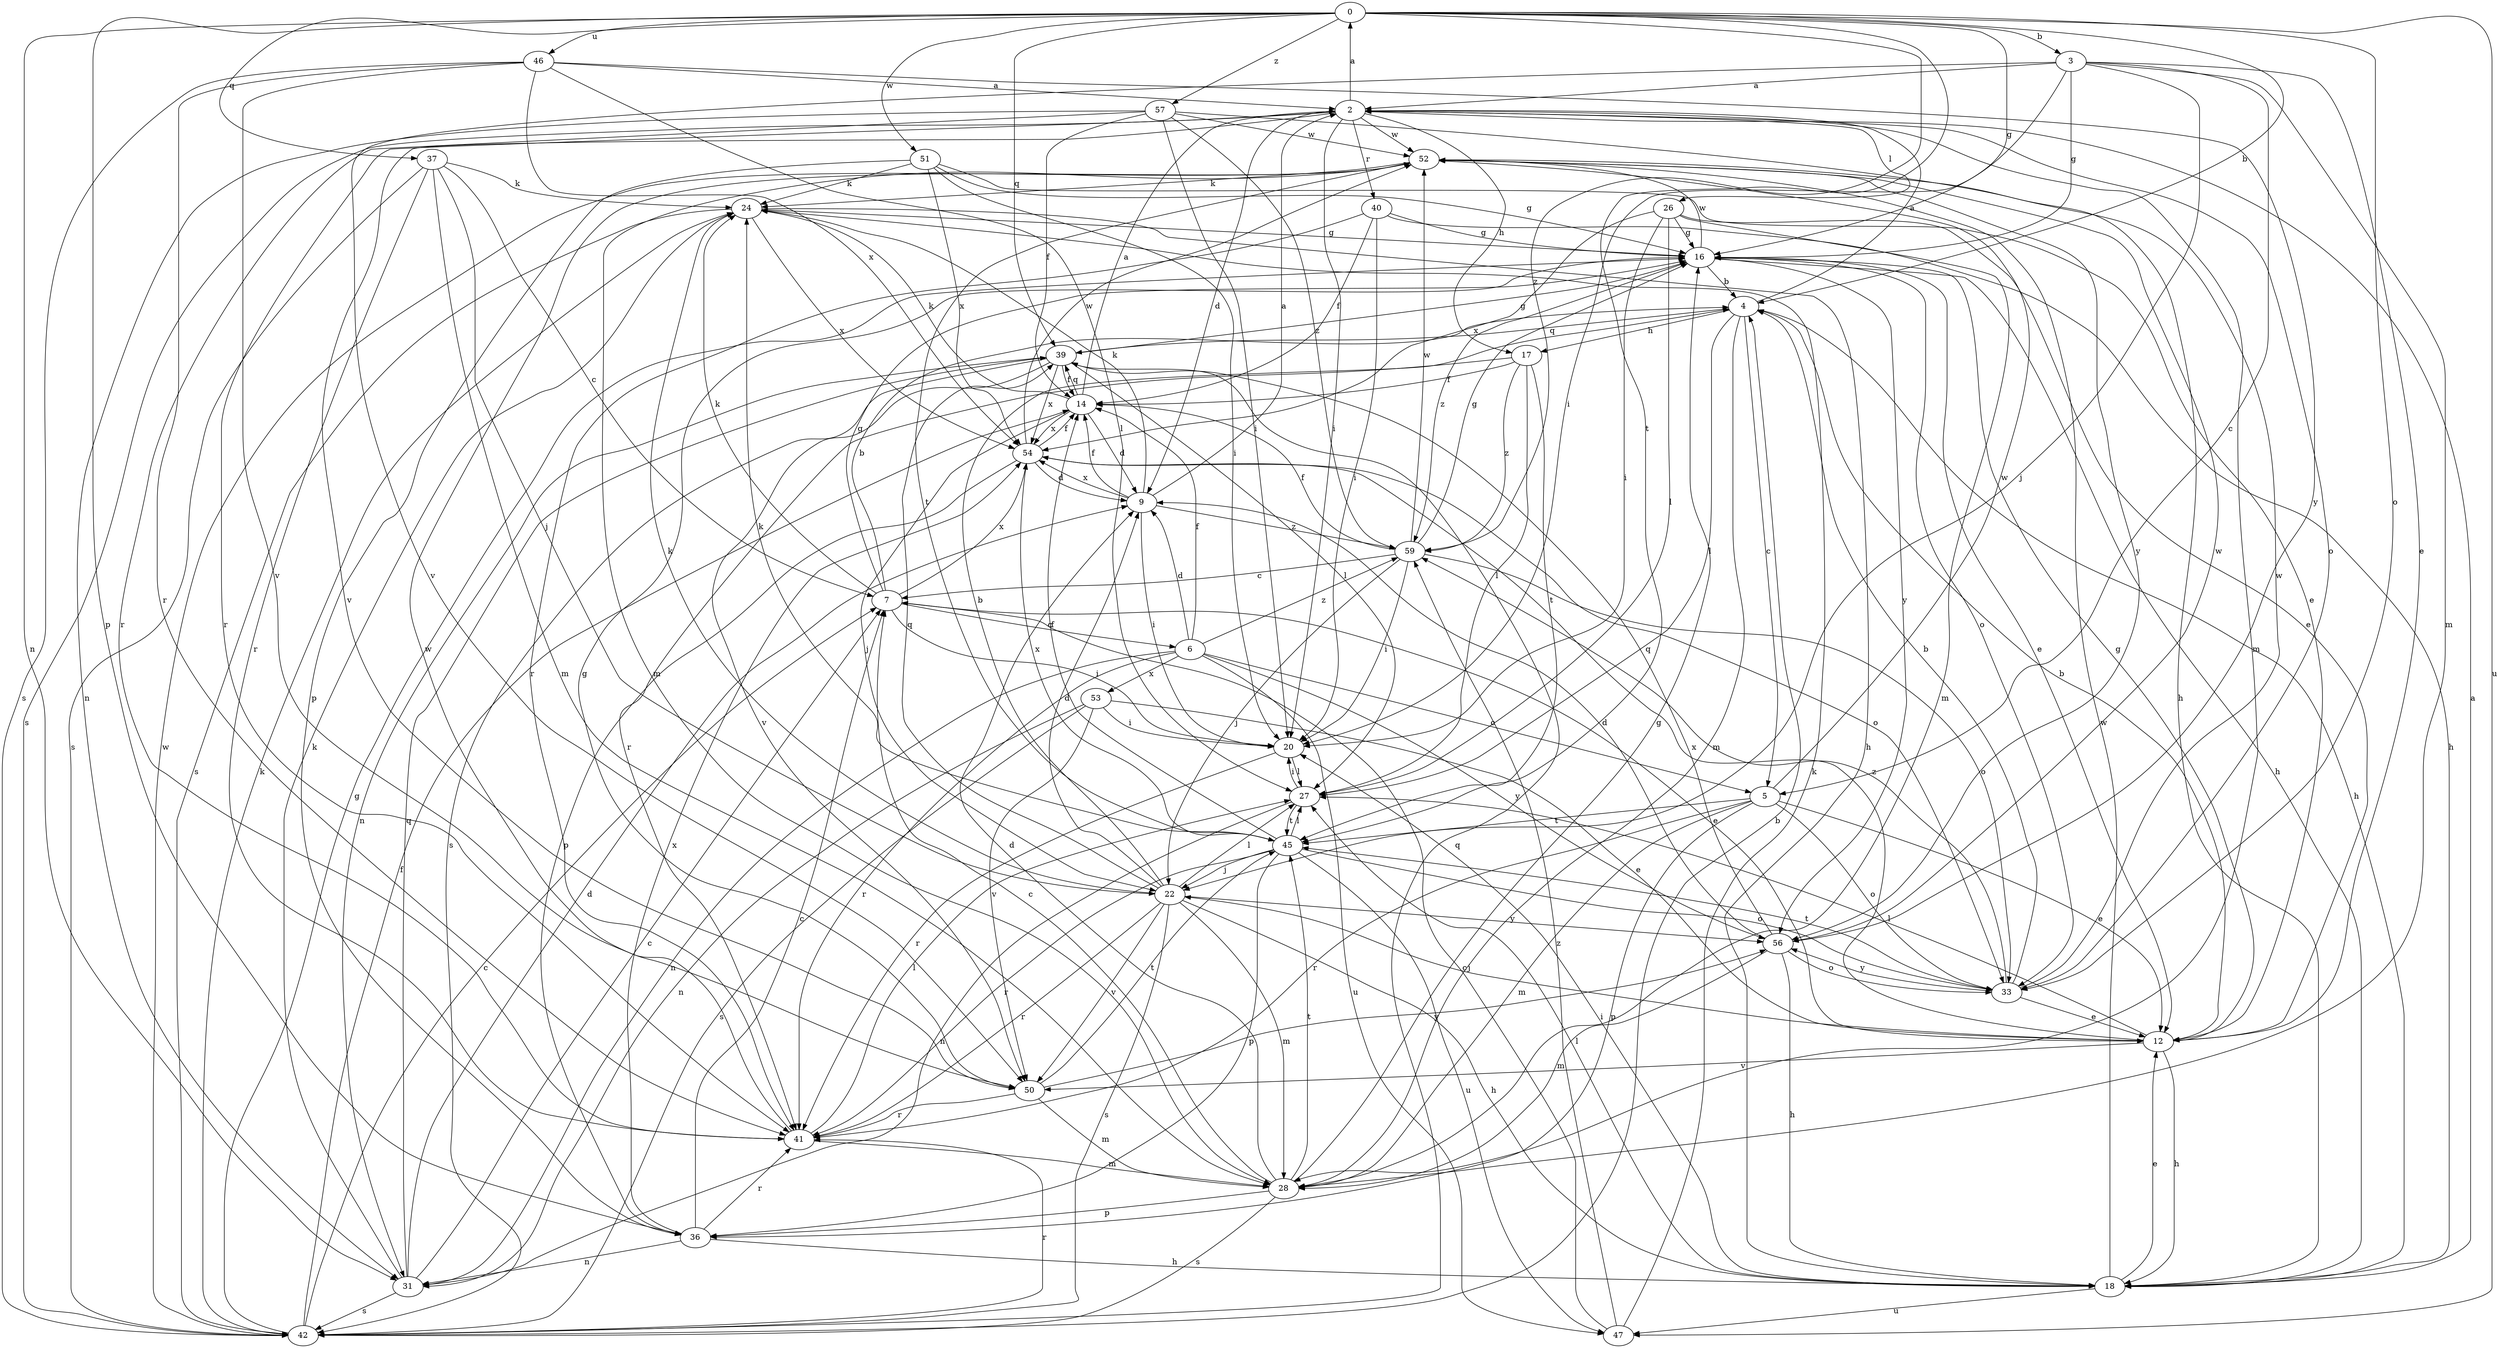 strict digraph  {
0;
2;
3;
4;
5;
6;
7;
9;
12;
14;
16;
17;
18;
20;
22;
24;
26;
27;
28;
31;
33;
36;
37;
39;
40;
41;
42;
45;
46;
47;
50;
51;
52;
53;
54;
56;
57;
59;
0 -> 3  [label=b];
0 -> 4  [label=b];
0 -> 16  [label=g];
0 -> 31  [label=n];
0 -> 33  [label=o];
0 -> 36  [label=p];
0 -> 37  [label=q];
0 -> 39  [label=q];
0 -> 45  [label=t];
0 -> 46  [label=u];
0 -> 47  [label=u];
0 -> 51  [label=w];
0 -> 57  [label=z];
0 -> 59  [label=z];
2 -> 0  [label=a];
2 -> 9  [label=d];
2 -> 17  [label=h];
2 -> 20  [label=i];
2 -> 26  [label=l];
2 -> 28  [label=m];
2 -> 33  [label=o];
2 -> 40  [label=r];
2 -> 41  [label=r];
2 -> 42  [label=s];
2 -> 50  [label=v];
2 -> 52  [label=w];
3 -> 2  [label=a];
3 -> 5  [label=c];
3 -> 12  [label=e];
3 -> 16  [label=g];
3 -> 20  [label=i];
3 -> 22  [label=j];
3 -> 28  [label=m];
3 -> 50  [label=v];
4 -> 2  [label=a];
4 -> 5  [label=c];
4 -> 17  [label=h];
4 -> 18  [label=h];
4 -> 27  [label=l];
4 -> 28  [label=m];
4 -> 39  [label=q];
5 -> 12  [label=e];
5 -> 28  [label=m];
5 -> 33  [label=o];
5 -> 36  [label=p];
5 -> 41  [label=r];
5 -> 45  [label=t];
5 -> 52  [label=w];
6 -> 5  [label=c];
6 -> 9  [label=d];
6 -> 14  [label=f];
6 -> 31  [label=n];
6 -> 41  [label=r];
6 -> 47  [label=u];
6 -> 53  [label=x];
6 -> 56  [label=y];
6 -> 59  [label=z];
7 -> 4  [label=b];
7 -> 6  [label=c];
7 -> 12  [label=e];
7 -> 16  [label=g];
7 -> 20  [label=i];
7 -> 24  [label=k];
7 -> 54  [label=x];
9 -> 2  [label=a];
9 -> 14  [label=f];
9 -> 20  [label=i];
9 -> 24  [label=k];
9 -> 54  [label=x];
9 -> 59  [label=z];
12 -> 4  [label=b];
12 -> 16  [label=g];
12 -> 18  [label=h];
12 -> 22  [label=j];
12 -> 27  [label=l];
12 -> 50  [label=v];
12 -> 54  [label=x];
14 -> 2  [label=a];
14 -> 9  [label=d];
14 -> 22  [label=j];
14 -> 24  [label=k];
14 -> 39  [label=q];
14 -> 54  [label=x];
16 -> 4  [label=b];
16 -> 12  [label=e];
16 -> 18  [label=h];
16 -> 33  [label=o];
16 -> 52  [label=w];
16 -> 56  [label=y];
16 -> 59  [label=z];
17 -> 14  [label=f];
17 -> 27  [label=l];
17 -> 41  [label=r];
17 -> 45  [label=t];
17 -> 59  [label=z];
18 -> 2  [label=a];
18 -> 12  [label=e];
18 -> 20  [label=i];
18 -> 27  [label=l];
18 -> 47  [label=u];
18 -> 52  [label=w];
20 -> 27  [label=l];
20 -> 41  [label=r];
22 -> 4  [label=b];
22 -> 9  [label=d];
22 -> 18  [label=h];
22 -> 24  [label=k];
22 -> 27  [label=l];
22 -> 28  [label=m];
22 -> 39  [label=q];
22 -> 41  [label=r];
22 -> 42  [label=s];
22 -> 50  [label=v];
22 -> 56  [label=y];
24 -> 16  [label=g];
24 -> 18  [label=h];
24 -> 42  [label=s];
24 -> 54  [label=x];
26 -> 12  [label=e];
26 -> 16  [label=g];
26 -> 20  [label=i];
26 -> 27  [label=l];
26 -> 28  [label=m];
26 -> 54  [label=x];
27 -> 20  [label=i];
27 -> 31  [label=n];
27 -> 45  [label=t];
28 -> 7  [label=c];
28 -> 9  [label=d];
28 -> 16  [label=g];
28 -> 36  [label=p];
28 -> 42  [label=s];
28 -> 45  [label=t];
31 -> 7  [label=c];
31 -> 9  [label=d];
31 -> 24  [label=k];
31 -> 39  [label=q];
31 -> 42  [label=s];
33 -> 4  [label=b];
33 -> 12  [label=e];
33 -> 45  [label=t];
33 -> 52  [label=w];
33 -> 56  [label=y];
33 -> 59  [label=z];
36 -> 7  [label=c];
36 -> 18  [label=h];
36 -> 31  [label=n];
36 -> 41  [label=r];
36 -> 54  [label=x];
37 -> 7  [label=c];
37 -> 22  [label=j];
37 -> 24  [label=k];
37 -> 28  [label=m];
37 -> 41  [label=r];
37 -> 42  [label=s];
39 -> 14  [label=f];
39 -> 16  [label=g];
39 -> 27  [label=l];
39 -> 31  [label=n];
39 -> 42  [label=s];
39 -> 50  [label=v];
39 -> 54  [label=x];
40 -> 14  [label=f];
40 -> 16  [label=g];
40 -> 18  [label=h];
40 -> 20  [label=i];
40 -> 41  [label=r];
41 -> 27  [label=l];
41 -> 28  [label=m];
41 -> 52  [label=w];
42 -> 4  [label=b];
42 -> 7  [label=c];
42 -> 14  [label=f];
42 -> 16  [label=g];
42 -> 24  [label=k];
42 -> 39  [label=q];
42 -> 41  [label=r];
42 -> 52  [label=w];
45 -> 14  [label=f];
45 -> 22  [label=j];
45 -> 24  [label=k];
45 -> 27  [label=l];
45 -> 33  [label=o];
45 -> 36  [label=p];
45 -> 41  [label=r];
45 -> 47  [label=u];
45 -> 54  [label=x];
46 -> 2  [label=a];
46 -> 27  [label=l];
46 -> 41  [label=r];
46 -> 42  [label=s];
46 -> 50  [label=v];
46 -> 54  [label=x];
46 -> 56  [label=y];
47 -> 7  [label=c];
47 -> 24  [label=k];
47 -> 59  [label=z];
50 -> 16  [label=g];
50 -> 28  [label=m];
50 -> 41  [label=r];
50 -> 45  [label=t];
50 -> 56  [label=y];
51 -> 12  [label=e];
51 -> 16  [label=g];
51 -> 20  [label=i];
51 -> 24  [label=k];
51 -> 36  [label=p];
51 -> 54  [label=x];
52 -> 24  [label=k];
52 -> 28  [label=m];
52 -> 45  [label=t];
52 -> 56  [label=y];
53 -> 12  [label=e];
53 -> 20  [label=i];
53 -> 31  [label=n];
53 -> 42  [label=s];
53 -> 50  [label=v];
54 -> 9  [label=d];
54 -> 14  [label=f];
54 -> 33  [label=o];
54 -> 36  [label=p];
54 -> 52  [label=w];
56 -> 9  [label=d];
56 -> 18  [label=h];
56 -> 28  [label=m];
56 -> 33  [label=o];
56 -> 39  [label=q];
56 -> 52  [label=w];
57 -> 14  [label=f];
57 -> 18  [label=h];
57 -> 20  [label=i];
57 -> 31  [label=n];
57 -> 41  [label=r];
57 -> 52  [label=w];
57 -> 59  [label=z];
59 -> 7  [label=c];
59 -> 14  [label=f];
59 -> 16  [label=g];
59 -> 20  [label=i];
59 -> 22  [label=j];
59 -> 33  [label=o];
59 -> 52  [label=w];
}
